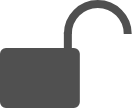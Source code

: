 <mxfile version="14.6.13" type="device"><diagram id="bneZ0TTJ0EGRUNEfW1YI" name="Seite-1"><mxGraphModel dx="1086" dy="4473" grid="1" gridSize="10" guides="1" tooltips="1" connect="1" arrows="1" fold="1" page="1" pageScale="1" pageWidth="827" pageHeight="1169" math="0" shadow="0"><root><mxCell id="0"/><mxCell id="1" parent="0"/><mxCell id="_-0_D5bKGMoA2ZQkYZkV-1" value="" style="group;aspect=fixed;" vertex="1" connectable="0" parent="1"><mxGeometry x="40" y="-3480" width="62.86" height="51" as="geometry"/></mxCell><mxCell id="_-0_D5bKGMoA2ZQkYZkV-2" value="" style="endArrow=none;html=1;fontSize=12;verticalAlign=top;strokeWidth=4;fillColor=#7FBA42;rounded=1;targetPerimeterSpacing=0;strokeColor=#505050;" edge="1" parent="_-0_D5bKGMoA2ZQkYZkV-1"><mxGeometry width="50" height="50" relative="1" as="geometry"><mxPoint x="32.927" y="23.948" as="sourcePoint"/><mxPoint x="32.927" y="13.97" as="targetPoint"/></mxGeometry></mxCell><mxCell id="_-0_D5bKGMoA2ZQkYZkV-3" value="" style="verticalLabelPosition=bottom;verticalAlign=top;html=1;shape=mxgraph.basic.arc;startAngle=0.5;endAngle=0;strokeWidth=4;rotation=90;fillColor=#505050;strokeColor=#505050;" vertex="1" parent="_-0_D5bKGMoA2ZQkYZkV-1"><mxGeometry x="32.927" width="29.933" height="29.935" as="geometry"/></mxCell><mxCell id="_-0_D5bKGMoA2ZQkYZkV-4" value="" style="rounded=1;whiteSpace=wrap;html=1;strokeWidth=2;arcSize=7;fillColor=#505050;strokeColor=#505050;" vertex="1" parent="_-0_D5bKGMoA2ZQkYZkV-1"><mxGeometry y="22.95" width="37.916" height="28.05" as="geometry"/></mxCell></root></mxGraphModel></diagram></mxfile>